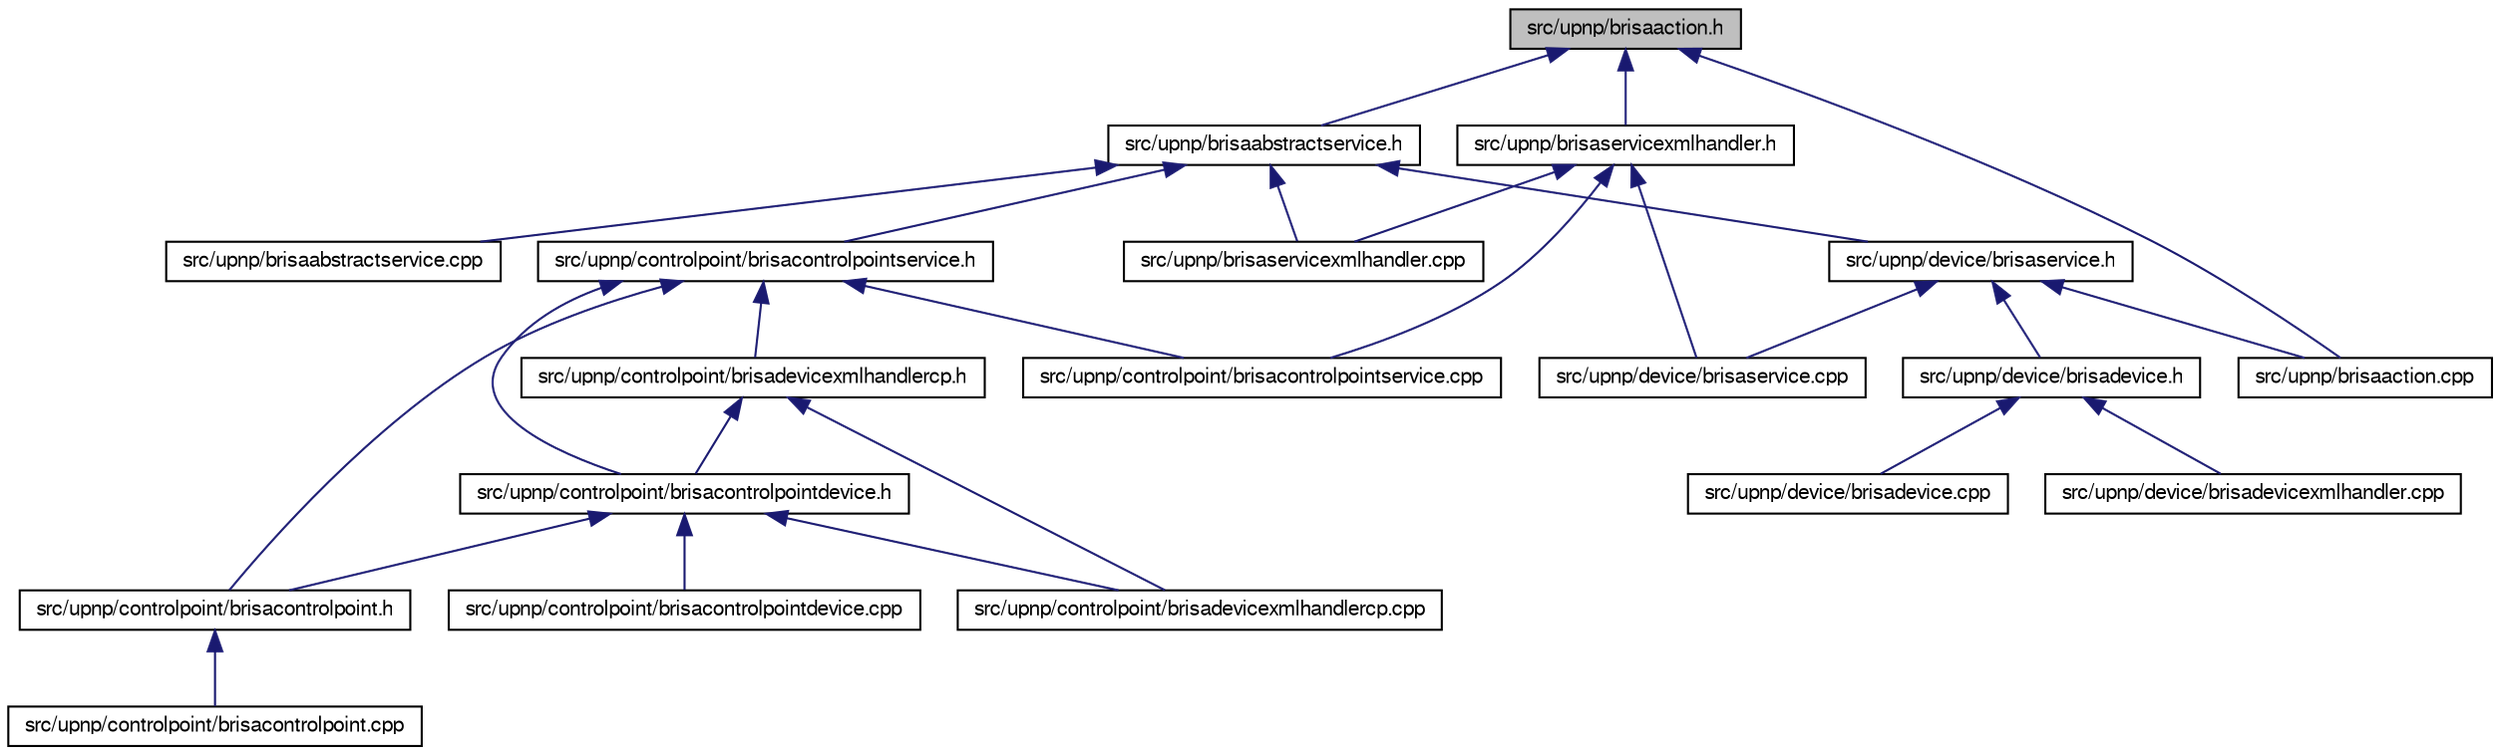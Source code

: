 digraph G
{
  bgcolor="transparent";
  edge [fontname="FreeSans",fontsize="10",labelfontname="FreeSans",labelfontsize="10"];
  node [fontname="FreeSans",fontsize="10",shape=record];
  Node1 [label="src/upnp/brisaaction.h",height=0.2,width=0.4,color="black", fillcolor="grey75", style="filled" fontcolor="black"];
  Node1 -> Node2 [dir=back,color="midnightblue",fontsize="10",style="solid"];
  Node2 [label="src/upnp/brisaabstractservice.h",height=0.2,width=0.4,color="black",URL="$brisaabstractservice_8h.html"];
  Node2 -> Node3 [dir=back,color="midnightblue",fontsize="10",style="solid"];
  Node3 [label="src/upnp/brisaabstractservice.cpp",height=0.2,width=0.4,color="black",URL="$brisaabstractservice_8cpp.html"];
  Node2 -> Node4 [dir=back,color="midnightblue",fontsize="10",style="solid"];
  Node4 [label="src/upnp/brisaservicexmlhandler.cpp",height=0.2,width=0.4,color="black",URL="$brisaservicexmlhandler_8cpp.html"];
  Node2 -> Node5 [dir=back,color="midnightblue",fontsize="10",style="solid"];
  Node5 [label="src/upnp/controlpoint/brisacontrolpointservice.h",height=0.2,width=0.4,color="black",URL="$brisacontrolpointservice_8h.html"];
  Node5 -> Node6 [dir=back,color="midnightblue",fontsize="10",style="solid"];
  Node6 [label="src/upnp/controlpoint/brisacontrolpoint.h",height=0.2,width=0.4,color="black",URL="$brisacontrolpoint_8h.html"];
  Node6 -> Node7 [dir=back,color="midnightblue",fontsize="10",style="solid"];
  Node7 [label="src/upnp/controlpoint/brisacontrolpoint.cpp",height=0.2,width=0.4,color="black",URL="$brisacontrolpoint_8cpp.html"];
  Node5 -> Node8 [dir=back,color="midnightblue",fontsize="10",style="solid"];
  Node8 [label="src/upnp/controlpoint/brisacontrolpointdevice.h",height=0.2,width=0.4,color="black",URL="$brisacontrolpointdevice_8h.html"];
  Node8 -> Node6 [dir=back,color="midnightblue",fontsize="10",style="solid"];
  Node8 -> Node9 [dir=back,color="midnightblue",fontsize="10",style="solid"];
  Node9 [label="src/upnp/controlpoint/brisacontrolpointdevice.cpp",height=0.2,width=0.4,color="black",URL="$brisacontrolpointdevice_8cpp.html"];
  Node8 -> Node10 [dir=back,color="midnightblue",fontsize="10",style="solid"];
  Node10 [label="src/upnp/controlpoint/brisadevicexmlhandlercp.cpp",height=0.2,width=0.4,color="black",URL="$brisadevicexmlhandlercp_8cpp.html"];
  Node5 -> Node11 [dir=back,color="midnightblue",fontsize="10",style="solid"];
  Node11 [label="src/upnp/controlpoint/brisacontrolpointservice.cpp",height=0.2,width=0.4,color="black",URL="$brisacontrolpointservice_8cpp.html"];
  Node5 -> Node12 [dir=back,color="midnightblue",fontsize="10",style="solid"];
  Node12 [label="src/upnp/controlpoint/brisadevicexmlhandlercp.h",height=0.2,width=0.4,color="black",URL="$brisadevicexmlhandlercp_8h.html"];
  Node12 -> Node8 [dir=back,color="midnightblue",fontsize="10",style="solid"];
  Node12 -> Node10 [dir=back,color="midnightblue",fontsize="10",style="solid"];
  Node2 -> Node13 [dir=back,color="midnightblue",fontsize="10",style="solid"];
  Node13 [label="src/upnp/device/brisaservice.h",height=0.2,width=0.4,color="black",URL="$brisaservice_8h.html"];
  Node13 -> Node14 [dir=back,color="midnightblue",fontsize="10",style="solid"];
  Node14 [label="src/upnp/brisaaction.cpp",height=0.2,width=0.4,color="black",URL="$brisaaction_8cpp.html"];
  Node13 -> Node15 [dir=back,color="midnightblue",fontsize="10",style="solid"];
  Node15 [label="src/upnp/device/brisadevice.h",height=0.2,width=0.4,color="black",URL="$brisadevice_8h.html"];
  Node15 -> Node16 [dir=back,color="midnightblue",fontsize="10",style="solid"];
  Node16 [label="src/upnp/device/brisadevice.cpp",height=0.2,width=0.4,color="black",URL="$brisadevice_8cpp.html"];
  Node15 -> Node17 [dir=back,color="midnightblue",fontsize="10",style="solid"];
  Node17 [label="src/upnp/device/brisadevicexmlhandler.cpp",height=0.2,width=0.4,color="black",URL="$brisadevicexmlhandler_8cpp.html"];
  Node13 -> Node18 [dir=back,color="midnightblue",fontsize="10",style="solid"];
  Node18 [label="src/upnp/device/brisaservice.cpp",height=0.2,width=0.4,color="black",URL="$brisaservice_8cpp.html"];
  Node1 -> Node14 [dir=back,color="midnightblue",fontsize="10",style="solid"];
  Node1 -> Node19 [dir=back,color="midnightblue",fontsize="10",style="solid"];
  Node19 [label="src/upnp/brisaservicexmlhandler.h",height=0.2,width=0.4,color="black",URL="$brisaservicexmlhandler_8h.html"];
  Node19 -> Node4 [dir=back,color="midnightblue",fontsize="10",style="solid"];
  Node19 -> Node11 [dir=back,color="midnightblue",fontsize="10",style="solid"];
  Node19 -> Node18 [dir=back,color="midnightblue",fontsize="10",style="solid"];
}

